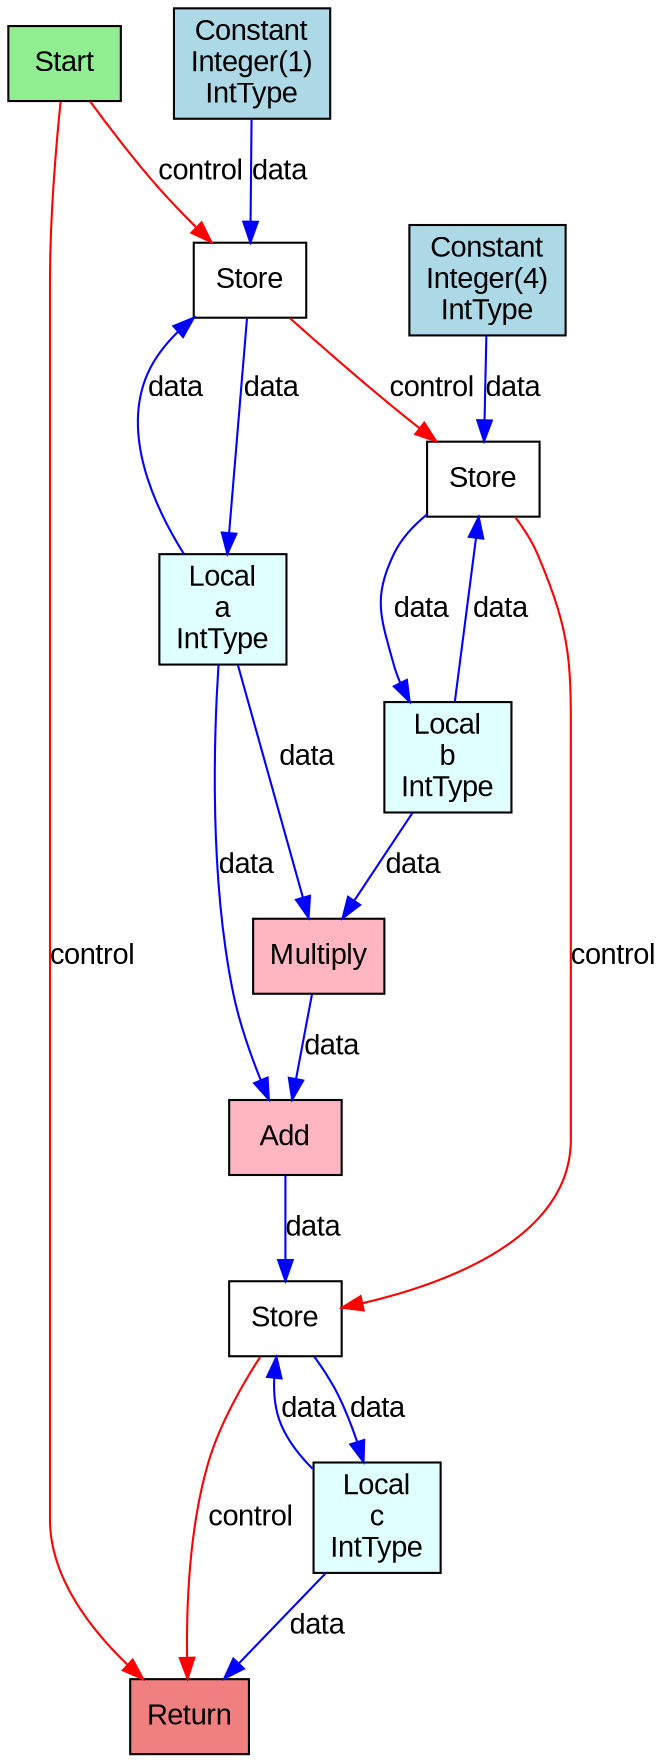 digraph SoNir {
  rankdir=TB;
  node [shape=box, style=filled, fontname="Arial"];
  edge [fontname="Arial"];

  Node_10 [label="Store", fillcolor="white"];
  Node_0 [label="Start", fillcolor="lightgreen"];
  Node_2 [label="Constant\nInteger(1)\nIntType", fillcolor="lightblue"];
  Node_1 [label="Local\na\nIntType", fillcolor="lightcyan"];
  Node_4 [label="Local\nb\nIntType", fillcolor="lightcyan"];
  Node_3 [label="Store", fillcolor="white"];
  Node_6 [label="Store", fillcolor="white"];
  Node_9 [label="Add", fillcolor="lightpink"];
  Node_5 [label="Constant\nInteger(4)\nIntType", fillcolor="lightblue"];
  Node_7 [label="Local\nc\nIntType", fillcolor="lightcyan"];
  Node_8 [label="Multiply", fillcolor="lightpink"];
  Node_11 [label="Return", fillcolor="lightcoral"];

  Node_1 -> Node_3 [label="data", color="blue"];
  Node_2 -> Node_3 [label="data", color="blue"];
  Node_3 -> Node_1 [label="data", color="blue"];
  Node_0 -> Node_3 [label="control", color="red"];
  Node_4 -> Node_6 [label="data", color="blue"];
  Node_5 -> Node_6 [label="data", color="blue"];
  Node_6 -> Node_4 [label="data", color="blue"];
  Node_3 -> Node_6 [label="control", color="red"];
  Node_1 -> Node_8 [label="data", color="blue"];
  Node_4 -> Node_8 [label="data", color="blue"];
  Node_8 -> Node_9 [label="data", color="blue"];
  Node_1 -> Node_9 [label="data", color="blue"];
  Node_7 -> Node_10 [label="data", color="blue"];
  Node_9 -> Node_10 [label="data", color="blue"];
  Node_10 -> Node_7 [label="data", color="blue"];
  Node_6 -> Node_10 [label="control", color="red"];
  Node_7 -> Node_11 [label="data", color="blue"];
  Node_0 -> Node_11 [label="control", color="red"];
  Node_10 -> Node_11 [label="control", color="red"];
}
